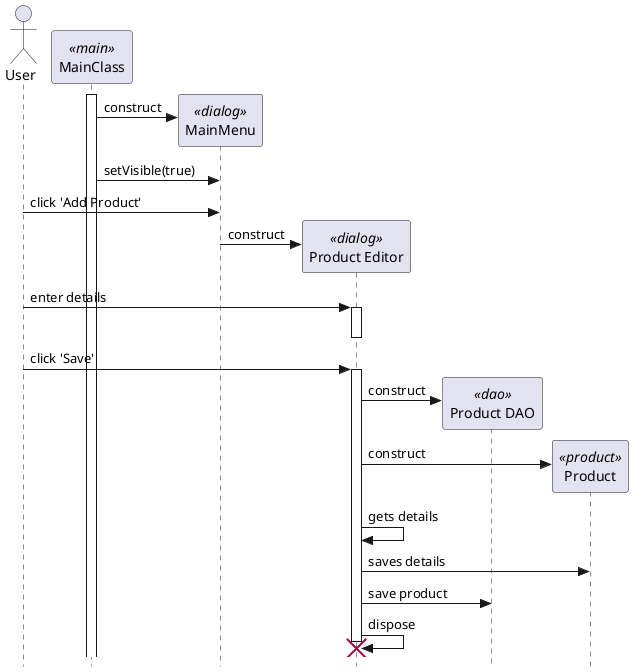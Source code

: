 @startuml
' use strict UML mode
skinparam style strictuml

actor "User" as user

participant "MainClass" as main <<main>>
main++

create "MainMenu" as menu <<dialog>>
main -> menu : construct
main -> menu : setVisible(true)

user -> menu : click 'Add Product'

create "Product Editor" as editor <<dialog>>
menu -> editor : construct
user -> editor++ : enter details
editor--
user -> editor++ : click 'Save'

create "Product DAO" as dao <<dao>>
editor -> dao : construct

create "Product" as product <<product>>
editor -> product : construct
editor -> editor : gets details
editor -> product : saves details

editor -> dao : save product

editor -> editor : dispose
destroy editor

@enduml
